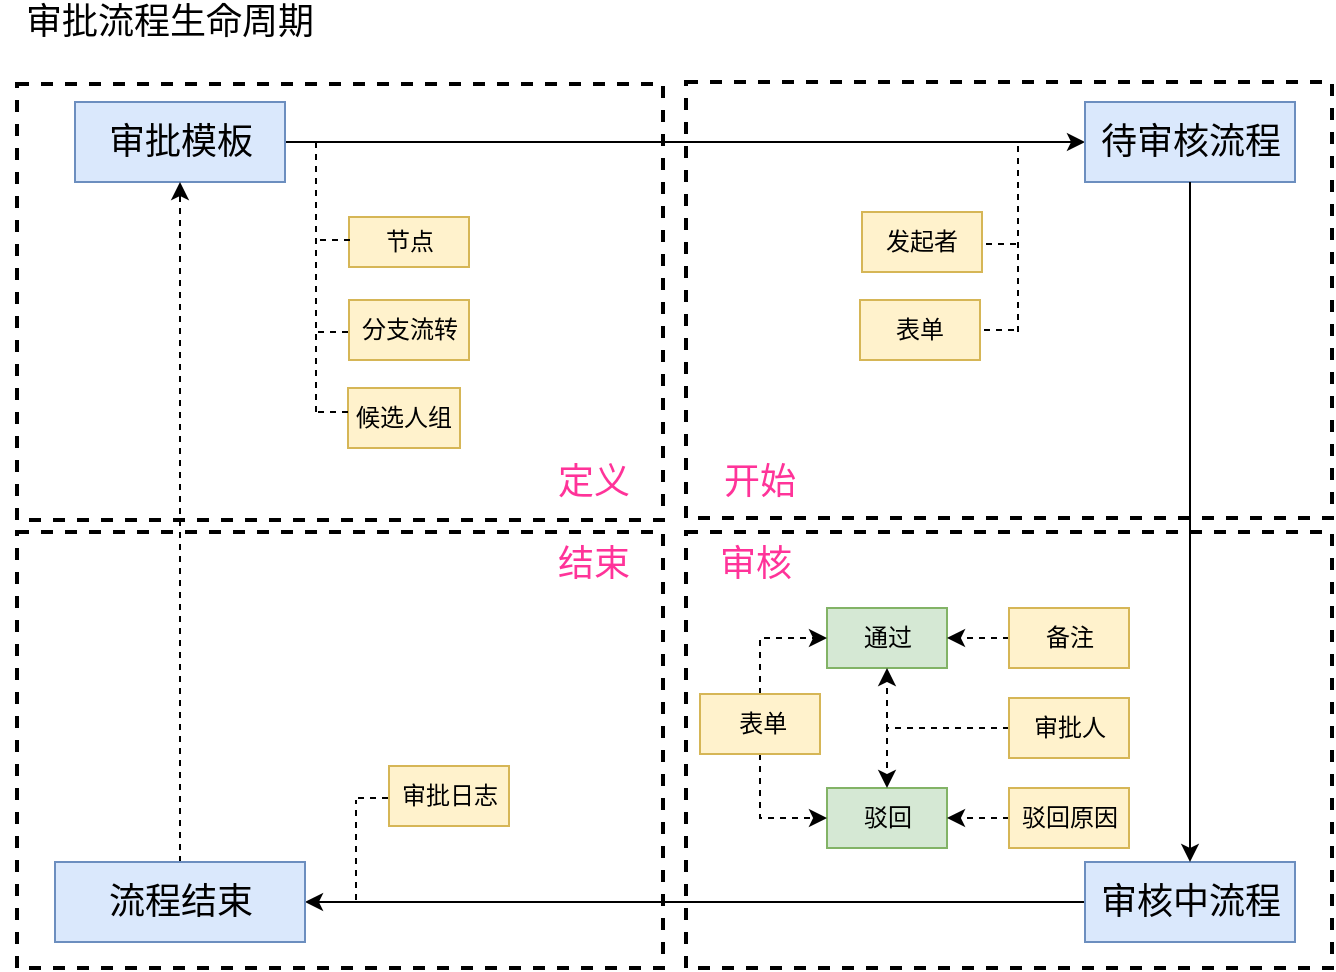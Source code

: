 <mxfile version="12.2.3" type="github" pages="1">
  <diagram id="JurpRLZEfTIco8AsEmpA" name="Page-1">
    <mxGraphModel dx="932" dy="551" grid="1" gridSize="10" guides="1" tooltips="1" connect="1" arrows="1" fold="1" page="1" pageScale="1" pageWidth="827" pageHeight="1169" math="0" shadow="0">
      <root>
        <mxCell id="0"/>
        <mxCell id="1" parent="0"/>
        <mxCell id="ulMPEoC2NyJxhrqzNHBb-44" value="" style="rounded=0;whiteSpace=wrap;html=1;dashed=1;strokeWidth=2;" parent="1" vertex="1">
          <mxGeometry x="413" y="445" width="323" height="218" as="geometry"/>
        </mxCell>
        <mxCell id="ulMPEoC2NyJxhrqzNHBb-43" value="" style="rounded=0;whiteSpace=wrap;html=1;dashed=1;strokeWidth=2;" parent="1" vertex="1">
          <mxGeometry x="78.5" y="445" width="323" height="218" as="geometry"/>
        </mxCell>
        <mxCell id="ulMPEoC2NyJxhrqzNHBb-42" value="" style="rounded=0;whiteSpace=wrap;html=1;dashed=1;strokeWidth=2;" parent="1" vertex="1">
          <mxGeometry x="413" y="220" width="323" height="218" as="geometry"/>
        </mxCell>
        <mxCell id="ulMPEoC2NyJxhrqzNHBb-41" value="" style="rounded=0;whiteSpace=wrap;html=1;dashed=1;strokeWidth=2;" parent="1" vertex="1">
          <mxGeometry x="78.5" y="221" width="323" height="218" as="geometry"/>
        </mxCell>
        <mxCell id="ulMPEoC2NyJxhrqzNHBb-1" value="&lt;font style=&quot;font-size: 18px&quot;&gt;审批流程生命周期&lt;/font&gt;" style="text;html=1;strokeColor=none;fillColor=none;align=center;verticalAlign=middle;whiteSpace=wrap;rounded=0;" parent="1" vertex="1">
          <mxGeometry x="70" y="180" width="170" height="20" as="geometry"/>
        </mxCell>
        <mxCell id="ulMPEoC2NyJxhrqzNHBb-3" value="&lt;font style=&quot;font-size: 18px&quot; color=&quot;#ff3399&quot;&gt;定义&lt;/font&gt;" style="text;html=1;strokeColor=none;fillColor=none;align=center;verticalAlign=middle;whiteSpace=wrap;rounded=0;" parent="1" vertex="1">
          <mxGeometry x="331.5" y="410" width="70" height="20" as="geometry"/>
        </mxCell>
        <mxCell id="ulMPEoC2NyJxhrqzNHBb-7" value="&lt;font style=&quot;font-size: 18px&quot; color=&quot;#ff3399&quot;&gt;审核&lt;/font&gt;" style="text;html=1;strokeColor=none;fillColor=none;align=center;verticalAlign=middle;whiteSpace=wrap;rounded=0;" parent="1" vertex="1">
          <mxGeometry x="413" y="451" width="70" height="20" as="geometry"/>
        </mxCell>
        <mxCell id="ulMPEoC2NyJxhrqzNHBb-8" value="&lt;font style=&quot;font-size: 18px&quot; color=&quot;#ff3399&quot;&gt;结束&lt;/font&gt;" style="text;html=1;strokeColor=none;fillColor=none;align=center;verticalAlign=middle;whiteSpace=wrap;rounded=0;" parent="1" vertex="1">
          <mxGeometry x="331.5" y="451" width="70" height="20" as="geometry"/>
        </mxCell>
        <mxCell id="ulMPEoC2NyJxhrqzNHBb-30" value="" style="edgeStyle=orthogonalEdgeStyle;rounded=0;orthogonalLoop=1;jettySize=auto;html=1;entryX=0;entryY=0.5;entryDx=0;entryDy=0;" parent="1" source="ulMPEoC2NyJxhrqzNHBb-9" target="ulMPEoC2NyJxhrqzNHBb-10" edge="1">
          <mxGeometry relative="1" as="geometry">
            <mxPoint x="342.5" y="250" as="targetPoint"/>
          </mxGeometry>
        </mxCell>
        <mxCell id="ulMPEoC2NyJxhrqzNHBb-9" value="&lt;font style=&quot;font-size: 18px&quot;&gt;审批模板&lt;/font&gt;" style="rounded=0;whiteSpace=wrap;html=1;fillColor=#dae8fc;strokeColor=#6c8ebf;" parent="1" vertex="1">
          <mxGeometry x="107.5" y="230" width="105" height="40" as="geometry"/>
        </mxCell>
        <mxCell id="ulMPEoC2NyJxhrqzNHBb-10" value="&lt;span style=&quot;font-size: 18px&quot;&gt;待审核流程&lt;/span&gt;" style="rounded=0;whiteSpace=wrap;html=1;fillColor=#dae8fc;strokeColor=#6c8ebf;" parent="1" vertex="1">
          <mxGeometry x="612.5" y="230" width="105" height="40" as="geometry"/>
        </mxCell>
        <mxCell id="ulMPEoC2NyJxhrqzNHBb-34" value="" style="edgeStyle=orthogonalEdgeStyle;rounded=0;orthogonalLoop=1;jettySize=auto;html=1;entryX=1;entryY=0.5;entryDx=0;entryDy=0;" parent="1" source="ulMPEoC2NyJxhrqzNHBb-11" target="ulMPEoC2NyJxhrqzNHBb-12" edge="1">
          <mxGeometry relative="1" as="geometry">
            <mxPoint x="532.5" y="604" as="targetPoint"/>
          </mxGeometry>
        </mxCell>
        <mxCell id="ulMPEoC2NyJxhrqzNHBb-11" value="&lt;span style=&quot;font-size: 18px&quot;&gt;审核中流程&lt;/span&gt;" style="rounded=0;whiteSpace=wrap;html=1;fillColor=#dae8fc;strokeColor=#6c8ebf;" parent="1" vertex="1">
          <mxGeometry x="612.5" y="610" width="105" height="40" as="geometry"/>
        </mxCell>
        <mxCell id="ulMPEoC2NyJxhrqzNHBb-36" value="" style="edgeStyle=orthogonalEdgeStyle;rounded=0;orthogonalLoop=1;jettySize=auto;html=1;dashed=1;" parent="1" source="ulMPEoC2NyJxhrqzNHBb-12" target="ulMPEoC2NyJxhrqzNHBb-9" edge="1">
          <mxGeometry relative="1" as="geometry">
            <mxPoint x="160" y="504" as="targetPoint"/>
          </mxGeometry>
        </mxCell>
        <mxCell id="ulMPEoC2NyJxhrqzNHBb-12" value="&lt;span style=&quot;font-size: 18px&quot;&gt;流程结束&lt;/span&gt;" style="rounded=0;whiteSpace=wrap;html=1;fillColor=#dae8fc;strokeColor=#6c8ebf;" parent="1" vertex="1">
          <mxGeometry x="97.5" y="610" width="125" height="40" as="geometry"/>
        </mxCell>
        <mxCell id="ulMPEoC2NyJxhrqzNHBb-13" value="节点" style="rounded=0;whiteSpace=wrap;html=1;fillColor=#fff2cc;strokeColor=#d6b656;" parent="1" vertex="1">
          <mxGeometry x="244.5" y="287.5" width="60" height="25" as="geometry"/>
        </mxCell>
        <mxCell id="ulMPEoC2NyJxhrqzNHBb-14" value="候选人组" style="rounded=0;whiteSpace=wrap;html=1;fillColor=#fff2cc;strokeColor=#d6b656;" parent="1" vertex="1">
          <mxGeometry x="244" y="373" width="56" height="30" as="geometry"/>
        </mxCell>
        <mxCell id="ulMPEoC2NyJxhrqzNHBb-15" value="分支流转" style="rounded=0;whiteSpace=wrap;html=1;fillColor=#fff2cc;strokeColor=#d6b656;" parent="1" vertex="1">
          <mxGeometry x="244.5" y="329" width="60" height="30" as="geometry"/>
        </mxCell>
        <mxCell id="ulMPEoC2NyJxhrqzNHBb-18" value="发起者" style="rounded=0;whiteSpace=wrap;html=1;fillColor=#fff2cc;strokeColor=#d6b656;" parent="1" vertex="1">
          <mxGeometry x="501" y="285" width="60" height="30" as="geometry"/>
        </mxCell>
        <mxCell id="ulMPEoC2NyJxhrqzNHBb-19" value="表单" style="rounded=0;whiteSpace=wrap;html=1;fillColor=#fff2cc;strokeColor=#d6b656;" parent="1" vertex="1">
          <mxGeometry x="500" y="329" width="60" height="30" as="geometry"/>
        </mxCell>
        <mxCell id="ulMPEoC2NyJxhrqzNHBb-22" value="通过" style="rounded=0;whiteSpace=wrap;html=1;fillColor=#d5e8d4;strokeColor=#82b366;" parent="1" vertex="1">
          <mxGeometry x="483.5" y="483" width="60" height="30" as="geometry"/>
        </mxCell>
        <mxCell id="ulMPEoC2NyJxhrqzNHBb-23" value="驳回" style="rounded=0;whiteSpace=wrap;html=1;fillColor=#d5e8d4;strokeColor=#82b366;" parent="1" vertex="1">
          <mxGeometry x="483.5" y="573" width="60" height="30" as="geometry"/>
        </mxCell>
        <mxCell id="ulMPEoC2NyJxhrqzNHBb-62" style="edgeStyle=orthogonalEdgeStyle;rounded=0;orthogonalLoop=1;jettySize=auto;html=1;exitX=0;exitY=0.5;exitDx=0;exitDy=0;entryX=1;entryY=0.5;entryDx=0;entryDy=0;dashed=1;endSize=6;" parent="1" source="ulMPEoC2NyJxhrqzNHBb-24" target="ulMPEoC2NyJxhrqzNHBb-22" edge="1">
          <mxGeometry relative="1" as="geometry"/>
        </mxCell>
        <mxCell id="ulMPEoC2NyJxhrqzNHBb-24" value="备注" style="rounded=0;whiteSpace=wrap;html=1;fillColor=#fff2cc;strokeColor=#d6b656;" parent="1" vertex="1">
          <mxGeometry x="574.5" y="483" width="60" height="30" as="geometry"/>
        </mxCell>
        <mxCell id="ulMPEoC2NyJxhrqzNHBb-60" style="edgeStyle=orthogonalEdgeStyle;rounded=0;orthogonalLoop=1;jettySize=auto;html=1;exitX=0;exitY=0.5;exitDx=0;exitDy=0;entryX=1;entryY=0.5;entryDx=0;entryDy=0;dashed=1;endSize=6;" parent="1" source="ulMPEoC2NyJxhrqzNHBb-25" target="ulMPEoC2NyJxhrqzNHBb-23" edge="1">
          <mxGeometry relative="1" as="geometry"/>
        </mxCell>
        <mxCell id="ulMPEoC2NyJxhrqzNHBb-25" value="驳回原因" style="rounded=0;whiteSpace=wrap;html=1;fillColor=#fff2cc;strokeColor=#d6b656;" parent="1" vertex="1">
          <mxGeometry x="574.5" y="573" width="60" height="30" as="geometry"/>
        </mxCell>
        <mxCell id="ulMPEoC2NyJxhrqzNHBb-63" style="edgeStyle=orthogonalEdgeStyle;rounded=0;orthogonalLoop=1;jettySize=auto;html=1;exitX=0;exitY=0.5;exitDx=0;exitDy=0;entryX=0.5;entryY=1;entryDx=0;entryDy=0;dashed=1;endSize=6;" parent="1" source="ulMPEoC2NyJxhrqzNHBb-26" target="ulMPEoC2NyJxhrqzNHBb-22" edge="1">
          <mxGeometry relative="1" as="geometry"/>
        </mxCell>
        <mxCell id="ulMPEoC2NyJxhrqzNHBb-64" style="edgeStyle=orthogonalEdgeStyle;rounded=0;orthogonalLoop=1;jettySize=auto;html=1;exitX=0;exitY=0.5;exitDx=0;exitDy=0;dashed=1;endSize=6;" parent="1" source="ulMPEoC2NyJxhrqzNHBb-26" target="ulMPEoC2NyJxhrqzNHBb-23" edge="1">
          <mxGeometry relative="1" as="geometry"/>
        </mxCell>
        <mxCell id="ulMPEoC2NyJxhrqzNHBb-26" value="审批人" style="rounded=0;whiteSpace=wrap;html=1;fillColor=#fff2cc;strokeColor=#d6b656;" parent="1" vertex="1">
          <mxGeometry x="574.5" y="528" width="60" height="30" as="geometry"/>
        </mxCell>
        <mxCell id="ulMPEoC2NyJxhrqzNHBb-59" style="edgeStyle=orthogonalEdgeStyle;rounded=0;orthogonalLoop=1;jettySize=auto;html=1;exitX=0.5;exitY=1;exitDx=0;exitDy=0;entryX=0;entryY=0.5;entryDx=0;entryDy=0;dashed=1;endSize=6;" parent="1" source="ulMPEoC2NyJxhrqzNHBb-27" target="ulMPEoC2NyJxhrqzNHBb-23" edge="1">
          <mxGeometry relative="1" as="geometry"/>
        </mxCell>
        <mxCell id="ulMPEoC2NyJxhrqzNHBb-61" style="edgeStyle=orthogonalEdgeStyle;rounded=0;orthogonalLoop=1;jettySize=auto;html=1;exitX=0.5;exitY=0;exitDx=0;exitDy=0;entryX=0;entryY=0.5;entryDx=0;entryDy=0;dashed=1;endSize=6;" parent="1" source="ulMPEoC2NyJxhrqzNHBb-27" target="ulMPEoC2NyJxhrqzNHBb-22" edge="1">
          <mxGeometry relative="1" as="geometry"/>
        </mxCell>
        <mxCell id="ulMPEoC2NyJxhrqzNHBb-27" value="&amp;nbsp;表单" style="rounded=0;whiteSpace=wrap;html=1;fillColor=#fff2cc;strokeColor=#d6b656;" parent="1" vertex="1">
          <mxGeometry x="420" y="526" width="60" height="30" as="geometry"/>
        </mxCell>
        <mxCell id="ulMPEoC2NyJxhrqzNHBb-28" value="审批日志" style="rounded=0;whiteSpace=wrap;html=1;fillColor=#fff2cc;strokeColor=#d6b656;" parent="1" vertex="1">
          <mxGeometry x="264.5" y="562" width="60" height="30" as="geometry"/>
        </mxCell>
        <mxCell id="ulMPEoC2NyJxhrqzNHBb-45" value="" style="edgeStyle=orthogonalEdgeStyle;rounded=0;orthogonalLoop=1;jettySize=auto;html=1;entryX=0.5;entryY=0;entryDx=0;entryDy=0;" parent="1" source="ulMPEoC2NyJxhrqzNHBb-10" target="ulMPEoC2NyJxhrqzNHBb-11" edge="1">
          <mxGeometry relative="1" as="geometry">
            <mxPoint x="665" y="270" as="sourcePoint"/>
            <mxPoint x="665" y="610" as="targetPoint"/>
          </mxGeometry>
        </mxCell>
        <mxCell id="ulMPEoC2NyJxhrqzNHBb-46" value="&lt;span style=&quot;font-size: 18px&quot;&gt;&lt;font color=&quot;#ff3399&quot;&gt;开始&lt;/font&gt;&lt;/span&gt;" style="text;html=1;strokeColor=none;fillColor=none;align=center;verticalAlign=middle;whiteSpace=wrap;rounded=0;" parent="1" vertex="1">
          <mxGeometry x="415" y="410" width="70" height="20" as="geometry"/>
        </mxCell>
        <mxCell id="ulMPEoC2NyJxhrqzNHBb-49" value="" style="endArrow=none;dashed=1;html=1;endSize=6;" parent="1" edge="1">
          <mxGeometry width="50" height="50" relative="1" as="geometry">
            <mxPoint x="228" y="385" as="sourcePoint"/>
            <mxPoint x="228" y="249" as="targetPoint"/>
          </mxGeometry>
        </mxCell>
        <mxCell id="ulMPEoC2NyJxhrqzNHBb-50" value="" style="endArrow=none;dashed=1;html=1;" parent="1" edge="1">
          <mxGeometry width="50" height="50" relative="1" as="geometry">
            <mxPoint x="230" y="299" as="sourcePoint"/>
            <mxPoint x="246" y="299" as="targetPoint"/>
          </mxGeometry>
        </mxCell>
        <mxCell id="ulMPEoC2NyJxhrqzNHBb-51" value="" style="endArrow=none;dashed=1;html=1;" parent="1" edge="1">
          <mxGeometry width="50" height="50" relative="1" as="geometry">
            <mxPoint x="229" y="345" as="sourcePoint"/>
            <mxPoint x="245" y="345" as="targetPoint"/>
          </mxGeometry>
        </mxCell>
        <mxCell id="ulMPEoC2NyJxhrqzNHBb-52" value="" style="endArrow=none;dashed=1;html=1;" parent="1" edge="1">
          <mxGeometry width="50" height="50" relative="1" as="geometry">
            <mxPoint x="229" y="385" as="sourcePoint"/>
            <mxPoint x="245" y="385" as="targetPoint"/>
          </mxGeometry>
        </mxCell>
        <mxCell id="ulMPEoC2NyJxhrqzNHBb-53" value="" style="endArrow=none;dashed=1;html=1;endSize=6;" parent="1" edge="1">
          <mxGeometry width="50" height="50" relative="1" as="geometry">
            <mxPoint x="579" y="345" as="sourcePoint"/>
            <mxPoint x="579" y="249" as="targetPoint"/>
          </mxGeometry>
        </mxCell>
        <mxCell id="ulMPEoC2NyJxhrqzNHBb-54" value="" style="endArrow=none;dashed=1;html=1;" parent="1" edge="1">
          <mxGeometry width="50" height="50" relative="1" as="geometry">
            <mxPoint x="563" y="301" as="sourcePoint"/>
            <mxPoint x="579" y="301" as="targetPoint"/>
          </mxGeometry>
        </mxCell>
        <mxCell id="ulMPEoC2NyJxhrqzNHBb-55" value="" style="endArrow=none;dashed=1;html=1;" parent="1" edge="1">
          <mxGeometry width="50" height="50" relative="1" as="geometry">
            <mxPoint x="562" y="344" as="sourcePoint"/>
            <mxPoint x="578" y="344" as="targetPoint"/>
          </mxGeometry>
        </mxCell>
        <mxCell id="ulMPEoC2NyJxhrqzNHBb-56" value="" style="endArrow=none;dashed=1;html=1;endSize=6;" parent="1" edge="1">
          <mxGeometry width="50" height="50" relative="1" as="geometry">
            <mxPoint x="248" y="629" as="sourcePoint"/>
            <mxPoint x="248" y="579" as="targetPoint"/>
          </mxGeometry>
        </mxCell>
        <mxCell id="ulMPEoC2NyJxhrqzNHBb-57" value="" style="endArrow=none;dashed=1;html=1;" parent="1" edge="1">
          <mxGeometry width="50" height="50" relative="1" as="geometry">
            <mxPoint x="249" y="578" as="sourcePoint"/>
            <mxPoint x="265" y="578" as="targetPoint"/>
          </mxGeometry>
        </mxCell>
      </root>
    </mxGraphModel>
  </diagram>
</mxfile>

